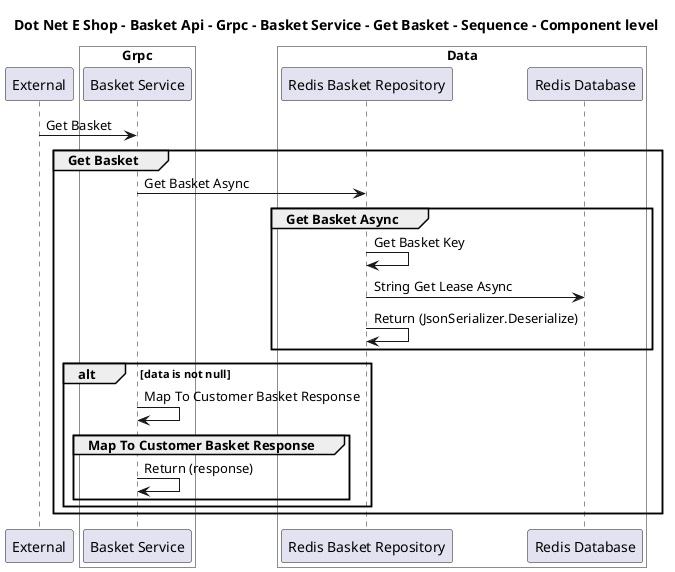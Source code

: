 @startuml

title Dot Net E Shop - Basket Api - Grpc - Basket Service - Get Basket - Sequence - Component level

participant "External" as C4InterFlow.SoftwareSystems.ExternalSystem

box "Basket Api" #White
    
box "Grpc" #White
    participant "Basket Service" as DotNetEShop.SoftwareSystems.BasketApi.Containers.Grpc.Components.BasketService
end box

    
box "Data" #White
    participant "Redis Basket Repository" as DotNetEShop.SoftwareSystems.BasketApi.Containers.Data.Components.RedisBasketRepository
    participant "Redis Database" as DotNetEShop.SoftwareSystems.BasketApi.Containers.Data.Components.RedisDatabase
end box

end box


C4InterFlow.SoftwareSystems.ExternalSystem -> DotNetEShop.SoftwareSystems.BasketApi.Containers.Grpc.Components.BasketService : Get Basket
group Get Basket
DotNetEShop.SoftwareSystems.BasketApi.Containers.Grpc.Components.BasketService -> DotNetEShop.SoftwareSystems.BasketApi.Containers.Data.Components.RedisBasketRepository : Get Basket Async
group Get Basket Async
DotNetEShop.SoftwareSystems.BasketApi.Containers.Data.Components.RedisBasketRepository -> DotNetEShop.SoftwareSystems.BasketApi.Containers.Data.Components.RedisBasketRepository : Get Basket Key
DotNetEShop.SoftwareSystems.BasketApi.Containers.Data.Components.RedisBasketRepository -> DotNetEShop.SoftwareSystems.BasketApi.Containers.Data.Components.RedisDatabase : String Get Lease Async
DotNetEShop.SoftwareSystems.BasketApi.Containers.Data.Components.RedisBasketRepository -> DotNetEShop.SoftwareSystems.BasketApi.Containers.Data.Components.RedisBasketRepository : Return (JsonSerializer.Deserialize)
end
alt data is not null
DotNetEShop.SoftwareSystems.BasketApi.Containers.Grpc.Components.BasketService -> DotNetEShop.SoftwareSystems.BasketApi.Containers.Grpc.Components.BasketService : Map To Customer Basket Response
group Map To Customer Basket Response
DotNetEShop.SoftwareSystems.BasketApi.Containers.Grpc.Components.BasketService -> DotNetEShop.SoftwareSystems.BasketApi.Containers.Grpc.Components.BasketService : Return (response)
end
end
end


@enduml
